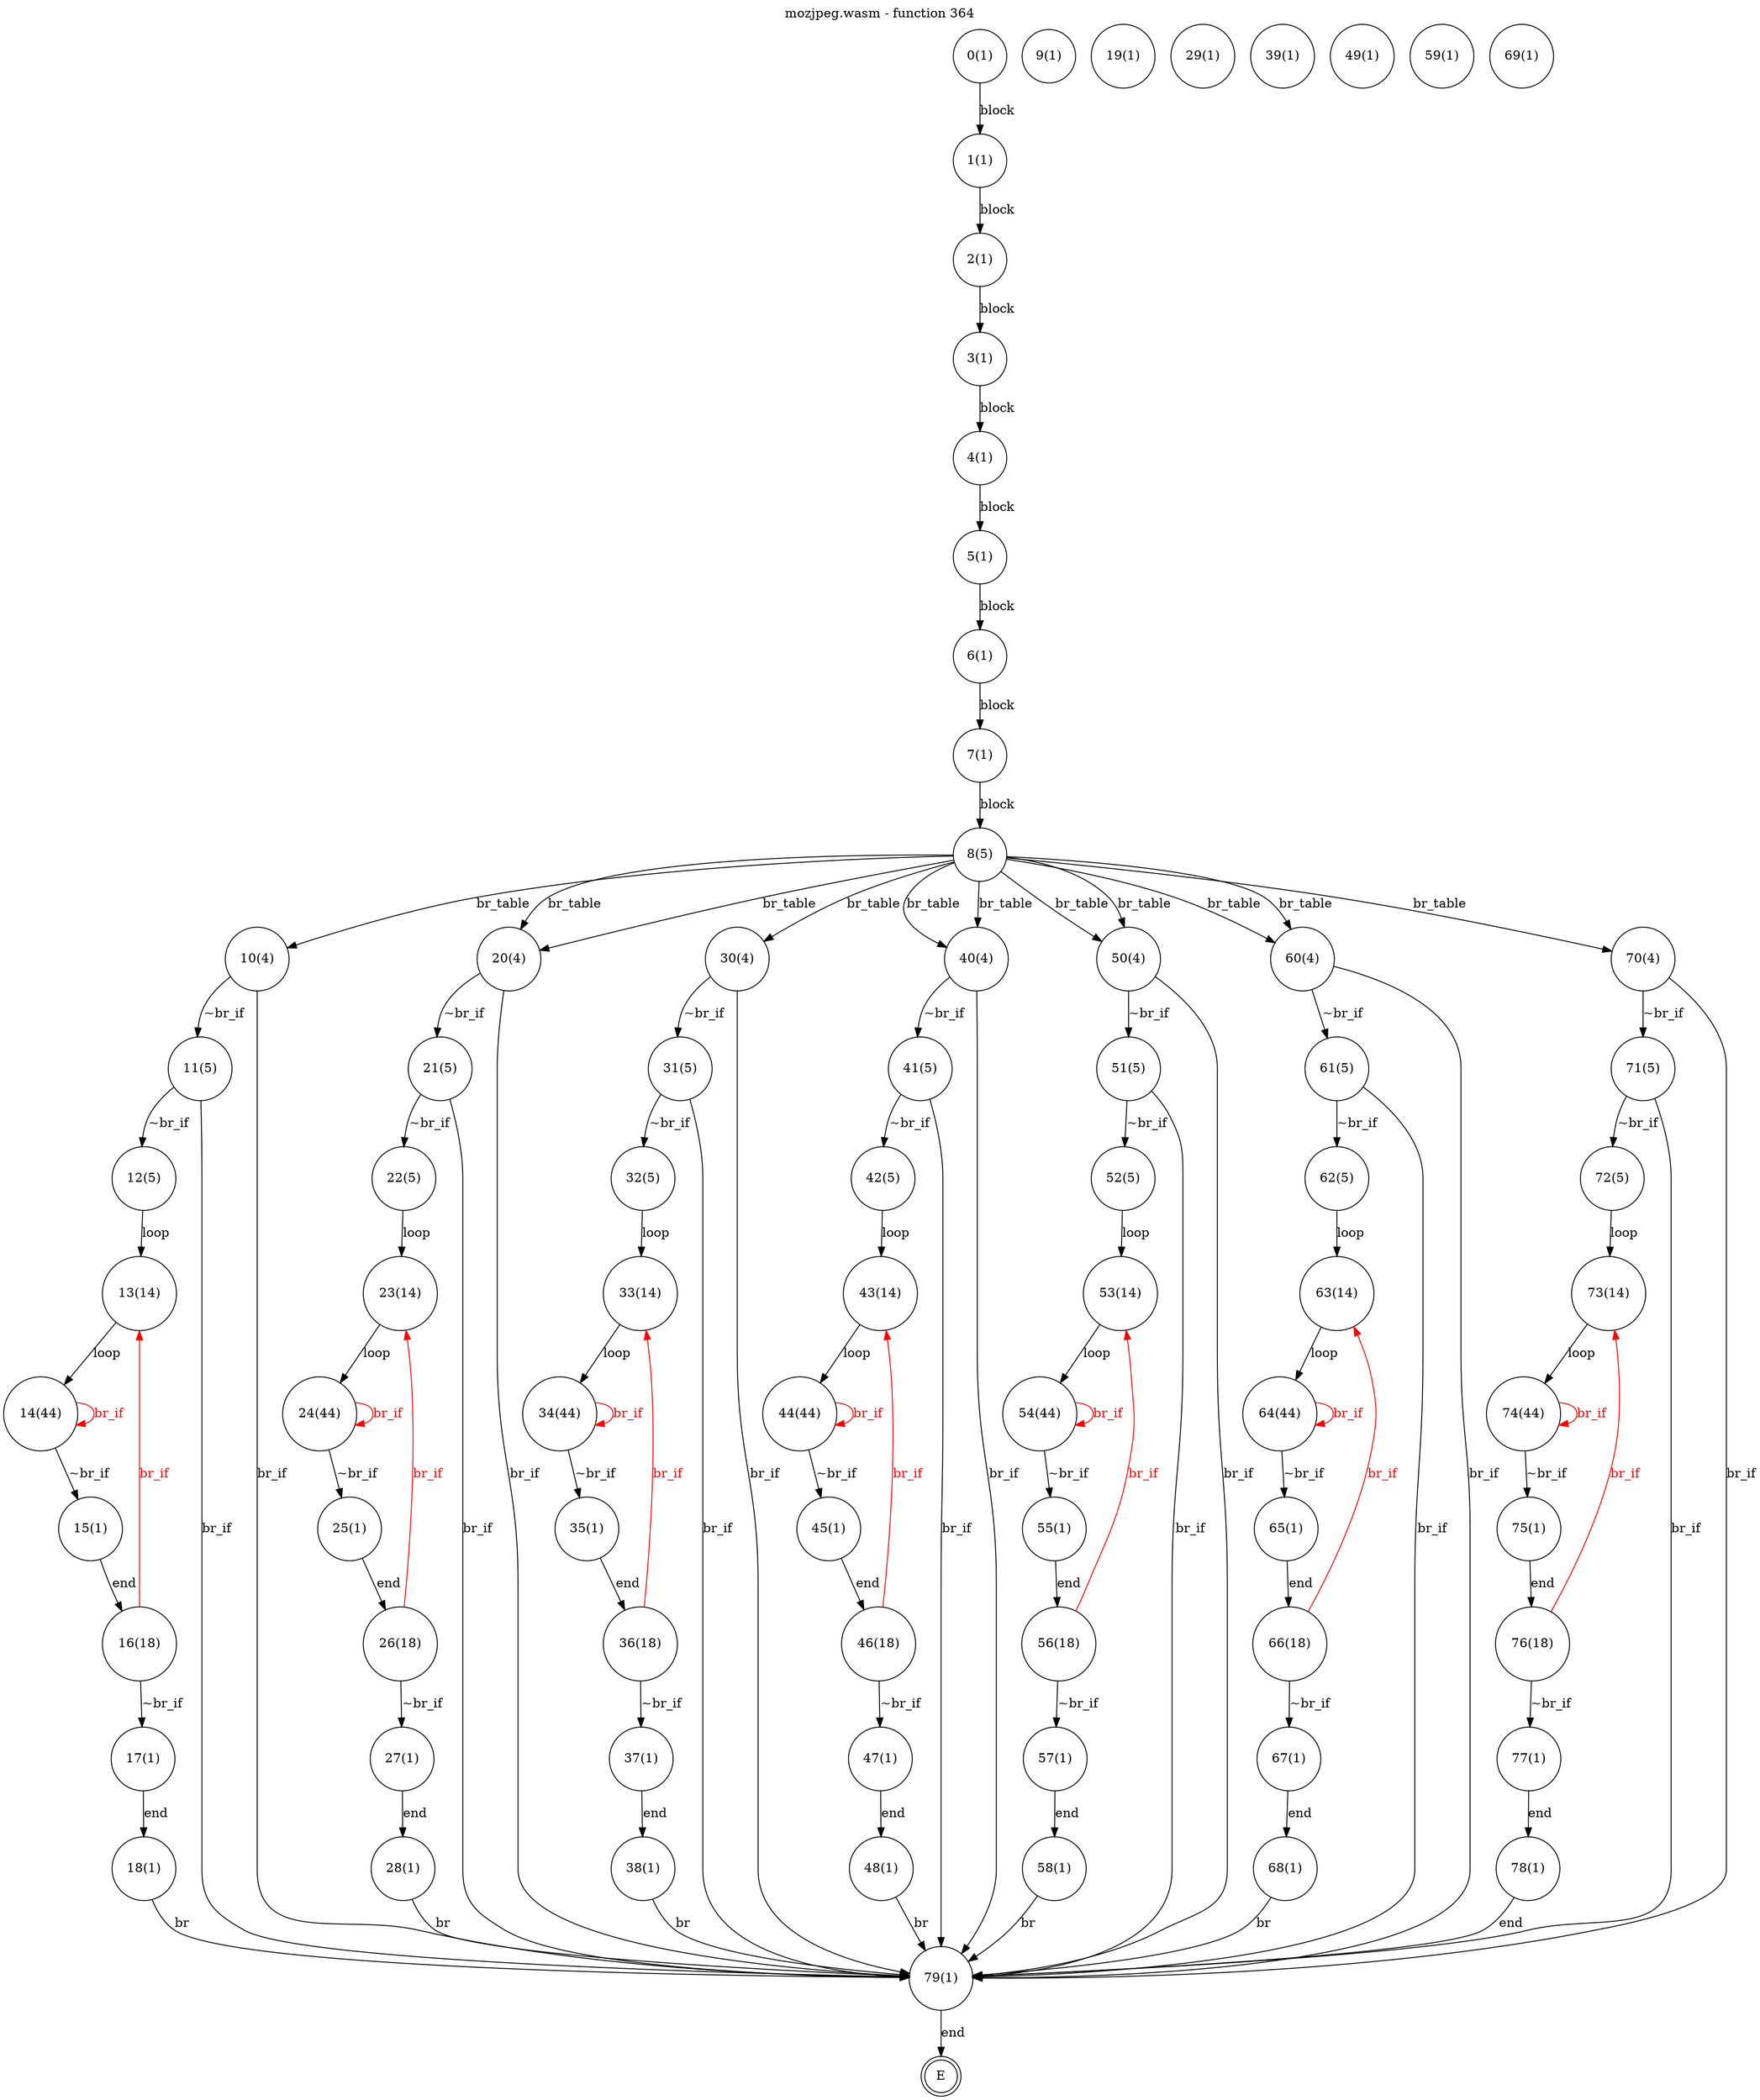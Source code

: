 digraph finite_state_machine {
    label = "mozjpeg.wasm - function 364"
    labelloc =  t
    labelfontsize = 16
    labelfontcolor = black
    labelfontname = "Helvetica"
    node [shape = doublecircle]; E ;
node [shape=circle, fontcolor=black, style="", label="0(1)"]0
node [shape=circle, fontcolor=black, style="", label="1(1)"]1
node [shape=circle, fontcolor=black, style="", label="2(1)"]2
node [shape=circle, fontcolor=black, style="", label="3(1)"]3
node [shape=circle, fontcolor=black, style="", label="4(1)"]4
node [shape=circle, fontcolor=black, style="", label="5(1)"]5
node [shape=circle, fontcolor=black, style="", label="6(1)"]6
node [shape=circle, fontcolor=black, style="", label="7(1)"]7
node [shape=circle, fontcolor=black, style="", label="8(5)"]8
node [shape=circle, fontcolor=black, style="", label="9(1)"]9
node [shape=circle, fontcolor=black, style="", label="10(4)"]10
node [shape=circle, fontcolor=black, style="", label="11(5)"]11
node [shape=circle, fontcolor=black, style="", label="12(5)"]12
node [shape=circle, fontcolor=black, style="", label="13(14)"]13
node [shape=circle, fontcolor=black, style="", label="14(44)"]14
node [shape=circle, fontcolor=black, style="", label="15(1)"]15
node [shape=circle, fontcolor=black, style="", label="16(18)"]16
node [shape=circle, fontcolor=black, style="", label="17(1)"]17
node [shape=circle, fontcolor=black, style="", label="18(1)"]18
node [shape=circle, fontcolor=black, style="", label="19(1)"]19
node [shape=circle, fontcolor=black, style="", label="20(4)"]20
node [shape=circle, fontcolor=black, style="", label="21(5)"]21
node [shape=circle, fontcolor=black, style="", label="22(5)"]22
node [shape=circle, fontcolor=black, style="", label="23(14)"]23
node [shape=circle, fontcolor=black, style="", label="24(44)"]24
node [shape=circle, fontcolor=black, style="", label="25(1)"]25
node [shape=circle, fontcolor=black, style="", label="26(18)"]26
node [shape=circle, fontcolor=black, style="", label="27(1)"]27
node [shape=circle, fontcolor=black, style="", label="28(1)"]28
node [shape=circle, fontcolor=black, style="", label="29(1)"]29
node [shape=circle, fontcolor=black, style="", label="30(4)"]30
node [shape=circle, fontcolor=black, style="", label="31(5)"]31
node [shape=circle, fontcolor=black, style="", label="32(5)"]32
node [shape=circle, fontcolor=black, style="", label="33(14)"]33
node [shape=circle, fontcolor=black, style="", label="34(44)"]34
node [shape=circle, fontcolor=black, style="", label="35(1)"]35
node [shape=circle, fontcolor=black, style="", label="36(18)"]36
node [shape=circle, fontcolor=black, style="", label="37(1)"]37
node [shape=circle, fontcolor=black, style="", label="38(1)"]38
node [shape=circle, fontcolor=black, style="", label="39(1)"]39
node [shape=circle, fontcolor=black, style="", label="40(4)"]40
node [shape=circle, fontcolor=black, style="", label="41(5)"]41
node [shape=circle, fontcolor=black, style="", label="42(5)"]42
node [shape=circle, fontcolor=black, style="", label="43(14)"]43
node [shape=circle, fontcolor=black, style="", label="44(44)"]44
node [shape=circle, fontcolor=black, style="", label="45(1)"]45
node [shape=circle, fontcolor=black, style="", label="46(18)"]46
node [shape=circle, fontcolor=black, style="", label="47(1)"]47
node [shape=circle, fontcolor=black, style="", label="48(1)"]48
node [shape=circle, fontcolor=black, style="", label="49(1)"]49
node [shape=circle, fontcolor=black, style="", label="50(4)"]50
node [shape=circle, fontcolor=black, style="", label="51(5)"]51
node [shape=circle, fontcolor=black, style="", label="52(5)"]52
node [shape=circle, fontcolor=black, style="", label="53(14)"]53
node [shape=circle, fontcolor=black, style="", label="54(44)"]54
node [shape=circle, fontcolor=black, style="", label="55(1)"]55
node [shape=circle, fontcolor=black, style="", label="56(18)"]56
node [shape=circle, fontcolor=black, style="", label="57(1)"]57
node [shape=circle, fontcolor=black, style="", label="58(1)"]58
node [shape=circle, fontcolor=black, style="", label="59(1)"]59
node [shape=circle, fontcolor=black, style="", label="60(4)"]60
node [shape=circle, fontcolor=black, style="", label="61(5)"]61
node [shape=circle, fontcolor=black, style="", label="62(5)"]62
node [shape=circle, fontcolor=black, style="", label="63(14)"]63
node [shape=circle, fontcolor=black, style="", label="64(44)"]64
node [shape=circle, fontcolor=black, style="", label="65(1)"]65
node [shape=circle, fontcolor=black, style="", label="66(18)"]66
node [shape=circle, fontcolor=black, style="", label="67(1)"]67
node [shape=circle, fontcolor=black, style="", label="68(1)"]68
node [shape=circle, fontcolor=black, style="", label="69(1)"]69
node [shape=circle, fontcolor=black, style="", label="70(4)"]70
node [shape=circle, fontcolor=black, style="", label="71(5)"]71
node [shape=circle, fontcolor=black, style="", label="72(5)"]72
node [shape=circle, fontcolor=black, style="", label="73(14)"]73
node [shape=circle, fontcolor=black, style="", label="74(44)"]74
node [shape=circle, fontcolor=black, style="", label="75(1)"]75
node [shape=circle, fontcolor=black, style="", label="76(18)"]76
node [shape=circle, fontcolor=black, style="", label="77(1)"]77
node [shape=circle, fontcolor=black, style="", label="78(1)"]78
node [shape=circle, fontcolor=black, style="", label="79(1)"]79
node [shape=circle, fontcolor=black, style="", label="E"]E
    0 -> 1[label="block"];
    1 -> 2[label="block"];
    2 -> 3[label="block"];
    3 -> 4[label="block"];
    4 -> 5[label="block"];
    5 -> 6[label="block"];
    6 -> 7[label="block"];
    7 -> 8[label="block"];
    8 -> 10[label="br_table"];
    8 -> 20[label="br_table"];
    8 -> 30[label="br_table"];
    8 -> 40[label="br_table"];
    8 -> 50[label="br_table"];
    8 -> 60[label="br_table"];
    8 -> 20[label="br_table"];
    8 -> 40[label="br_table"];
    8 -> 50[label="br_table"];
    8 -> 60[label="br_table"];
    8 -> 70[label="br_table"];
    10 -> 11[label="~br_if"];
    10 -> 79[label="br_if"];
    11 -> 12[label="~br_if"];
    11 -> 79[label="br_if"];
    12 -> 13[label="loop"];
    13 -> 14[label="loop"];
    14 -> 15[label="~br_if"];
    14 -> 14[color="red" fontcolor="red" label="br_if"];
    15 -> 16[label="end"];
    16 -> 17[label="~br_if"];
    16 -> 13[color="red" fontcolor="red" label="br_if"];
    17 -> 18[label="end"];
    18 -> 79[label="br"];
    20 -> 21[label="~br_if"];
    20 -> 79[label="br_if"];
    21 -> 22[label="~br_if"];
    21 -> 79[label="br_if"];
    22 -> 23[label="loop"];
    23 -> 24[label="loop"];
    24 -> 25[label="~br_if"];
    24 -> 24[color="red" fontcolor="red" label="br_if"];
    25 -> 26[label="end"];
    26 -> 27[label="~br_if"];
    26 -> 23[color="red" fontcolor="red" label="br_if"];
    27 -> 28[label="end"];
    28 -> 79[label="br"];
    30 -> 31[label="~br_if"];
    30 -> 79[label="br_if"];
    31 -> 32[label="~br_if"];
    31 -> 79[label="br_if"];
    32 -> 33[label="loop"];
    33 -> 34[label="loop"];
    34 -> 35[label="~br_if"];
    34 -> 34[color="red" fontcolor="red" label="br_if"];
    35 -> 36[label="end"];
    36 -> 37[label="~br_if"];
    36 -> 33[color="red" fontcolor="red" label="br_if"];
    37 -> 38[label="end"];
    38 -> 79[label="br"];
    40 -> 41[label="~br_if"];
    40 -> 79[label="br_if"];
    41 -> 42[label="~br_if"];
    41 -> 79[label="br_if"];
    42 -> 43[label="loop"];
    43 -> 44[label="loop"];
    44 -> 45[label="~br_if"];
    44 -> 44[color="red" fontcolor="red" label="br_if"];
    45 -> 46[label="end"];
    46 -> 47[label="~br_if"];
    46 -> 43[color="red" fontcolor="red" label="br_if"];
    47 -> 48[label="end"];
    48 -> 79[label="br"];
    50 -> 51[label="~br_if"];
    50 -> 79[label="br_if"];
    51 -> 52[label="~br_if"];
    51 -> 79[label="br_if"];
    52 -> 53[label="loop"];
    53 -> 54[label="loop"];
    54 -> 55[label="~br_if"];
    54 -> 54[color="red" fontcolor="red" label="br_if"];
    55 -> 56[label="end"];
    56 -> 57[label="~br_if"];
    56 -> 53[color="red" fontcolor="red" label="br_if"];
    57 -> 58[label="end"];
    58 -> 79[label="br"];
    60 -> 61[label="~br_if"];
    60 -> 79[label="br_if"];
    61 -> 62[label="~br_if"];
    61 -> 79[label="br_if"];
    62 -> 63[label="loop"];
    63 -> 64[label="loop"];
    64 -> 65[label="~br_if"];
    64 -> 64[color="red" fontcolor="red" label="br_if"];
    65 -> 66[label="end"];
    66 -> 67[label="~br_if"];
    66 -> 63[color="red" fontcolor="red" label="br_if"];
    67 -> 68[label="end"];
    68 -> 79[label="br"];
    70 -> 71[label="~br_if"];
    70 -> 79[label="br_if"];
    71 -> 72[label="~br_if"];
    71 -> 79[label="br_if"];
    72 -> 73[label="loop"];
    73 -> 74[label="loop"];
    74 -> 75[label="~br_if"];
    74 -> 74[color="red" fontcolor="red" label="br_if"];
    75 -> 76[label="end"];
    76 -> 77[label="~br_if"];
    76 -> 73[color="red" fontcolor="red" label="br_if"];
    77 -> 78[label="end"];
    78 -> 79[label="end"];
    79 -> E[label="end"];
}
